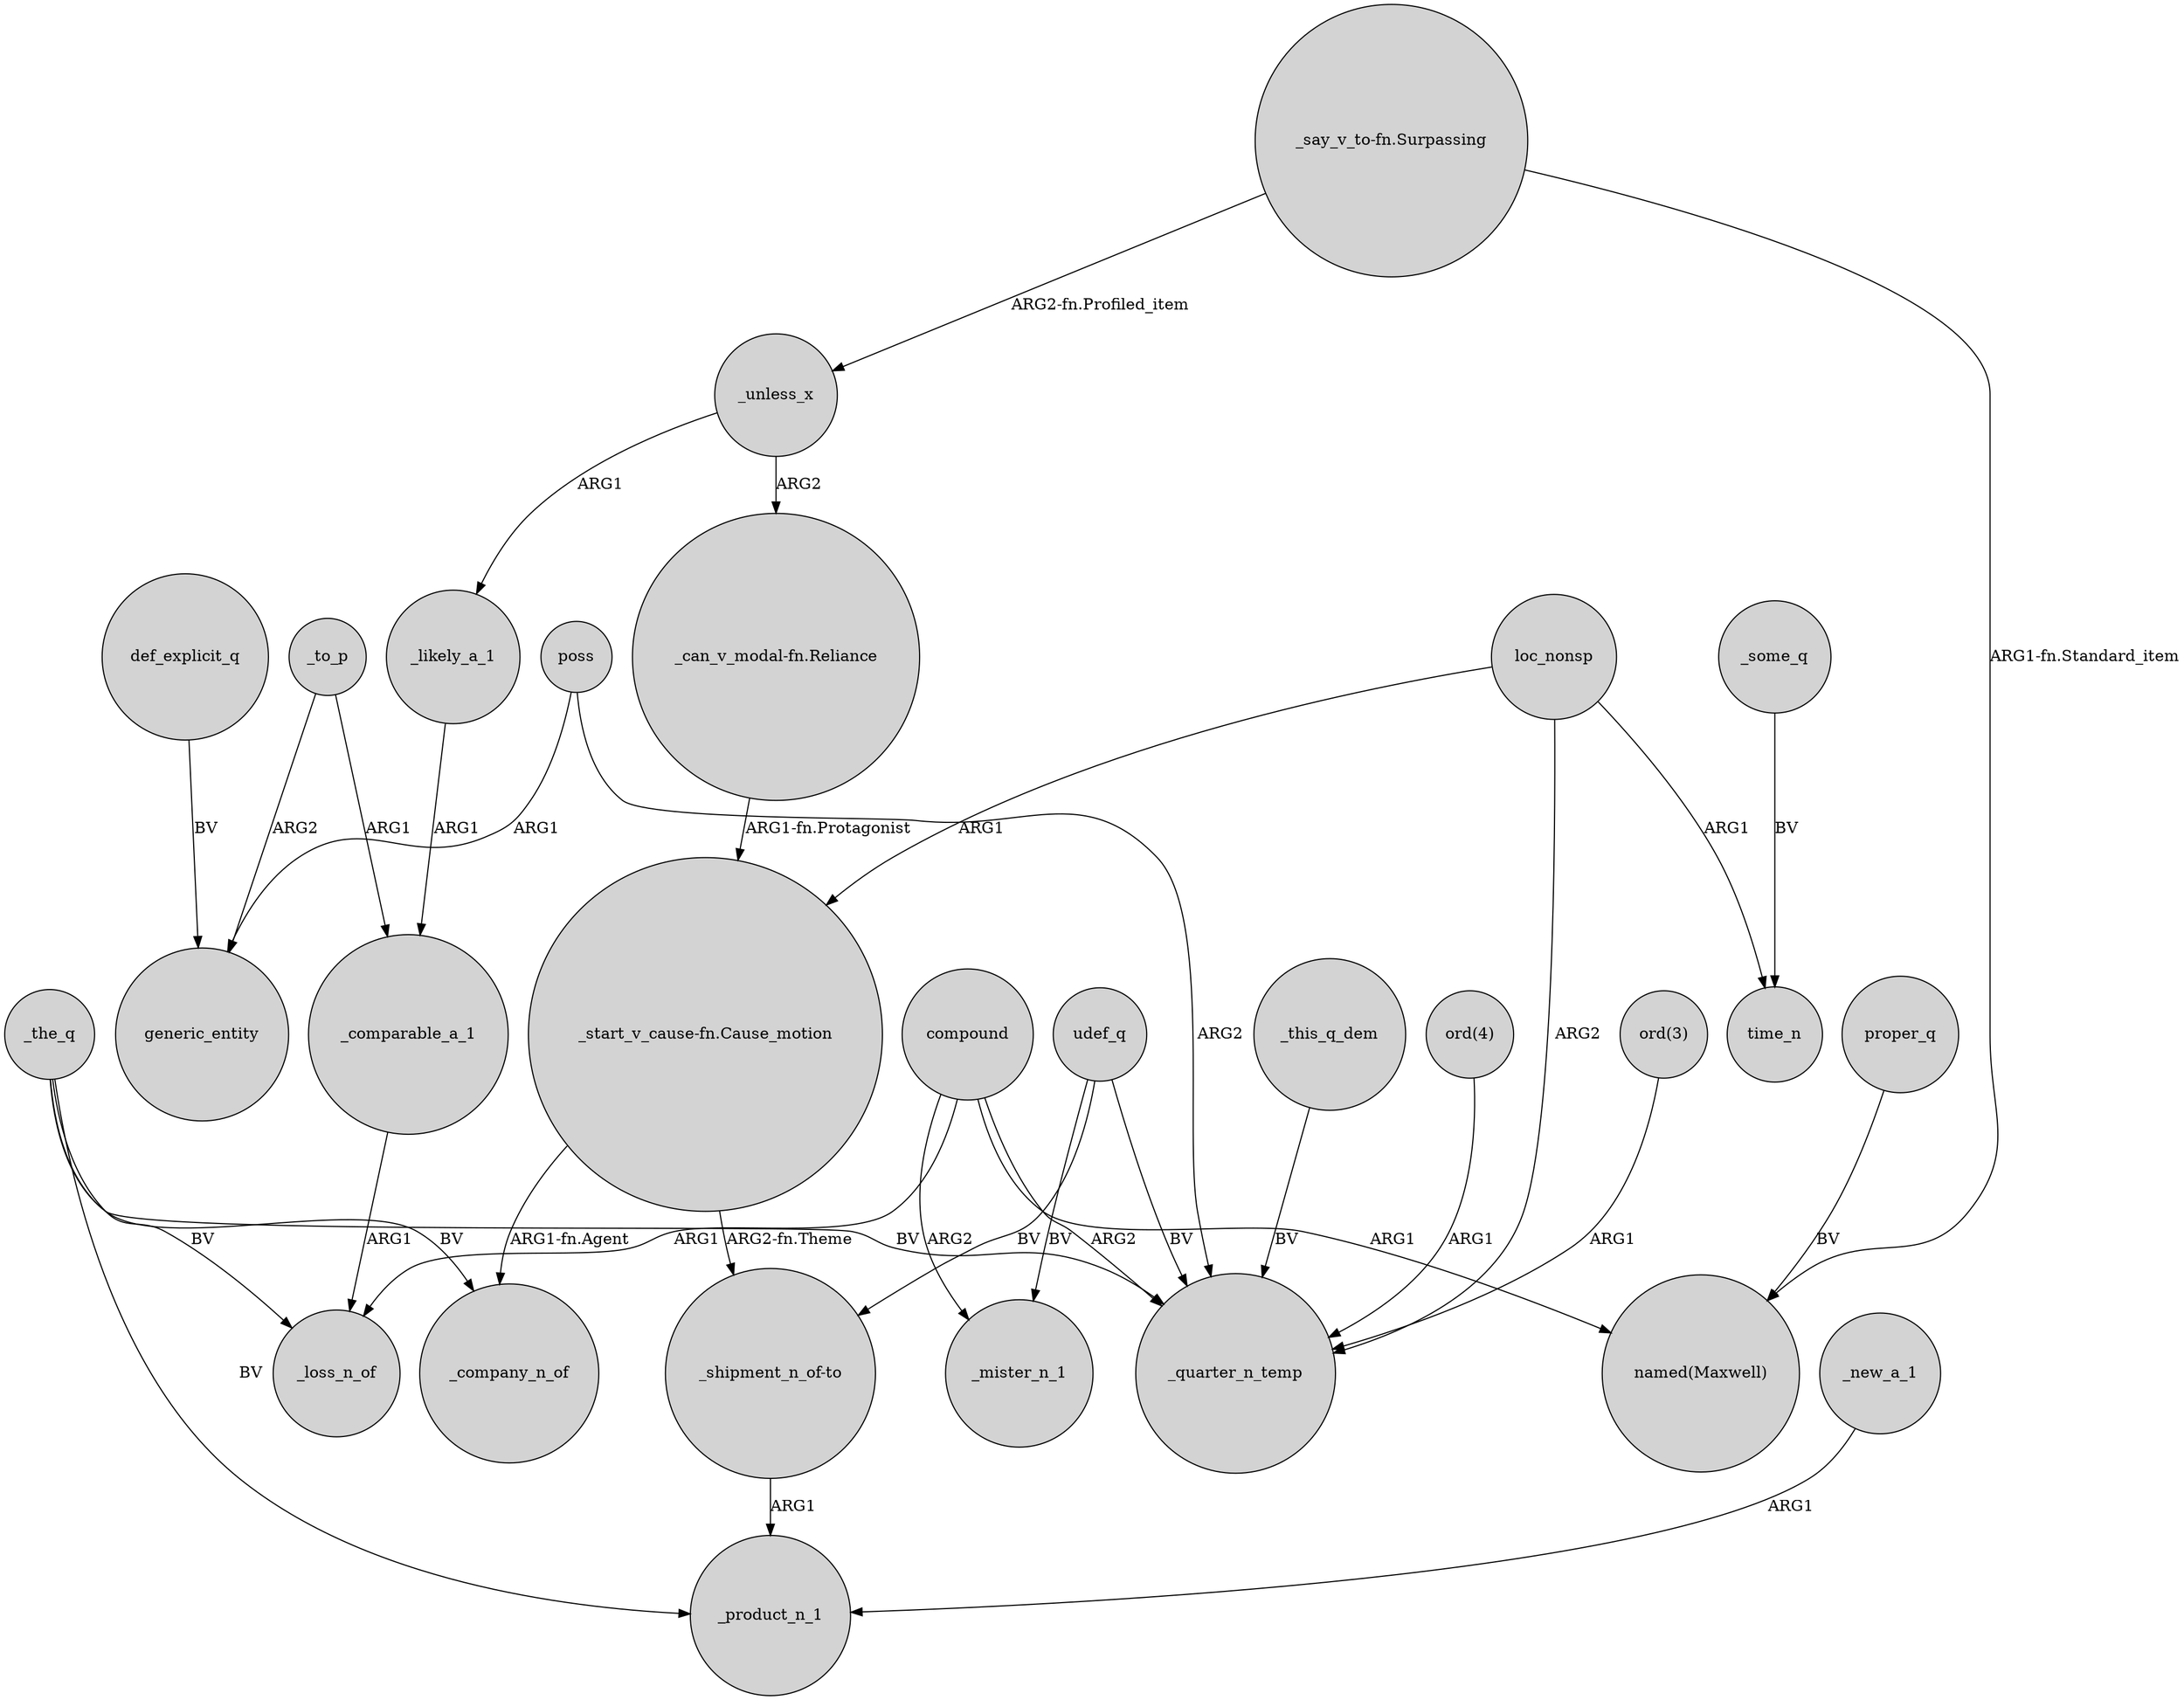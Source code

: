 digraph {
	node [shape=circle style=filled]
	"_can_v_modal-fn.Reliance" -> "_start_v_cause-fn.Cause_motion" [label="ARG1-fn.Protagonist"]
	compound -> _mister_n_1 [label=ARG2]
	_to_p -> generic_entity [label=ARG2]
	def_explicit_q -> generic_entity [label=BV]
	"ord(3)" -> _quarter_n_temp [label=ARG1]
	_the_q -> _loss_n_of [label=BV]
	loc_nonsp -> _quarter_n_temp [label=ARG2]
	_the_q -> _quarter_n_temp [label=BV]
	_the_q -> _product_n_1 [label=BV]
	"_say_v_to-fn.Surpassing" -> _unless_x [label="ARG2-fn.Profiled_item"]
	udef_q -> _mister_n_1 [label=BV]
	poss -> generic_entity [label=ARG1]
	_new_a_1 -> _product_n_1 [label=ARG1]
	_comparable_a_1 -> _loss_n_of [label=ARG1]
	compound -> _loss_n_of [label=ARG1]
	_likely_a_1 -> _comparable_a_1 [label=ARG1]
	compound -> _quarter_n_temp [label=ARG2]
	_some_q -> time_n [label=BV]
	compound -> "named(Maxwell)" [label=ARG1]
	proper_q -> "named(Maxwell)" [label=BV]
	poss -> _quarter_n_temp [label=ARG2]
	"_shipment_n_of-to" -> _product_n_1 [label=ARG1]
	_this_q_dem -> _quarter_n_temp [label=BV]
	"_say_v_to-fn.Surpassing" -> "named(Maxwell)" [label="ARG1-fn.Standard_item"]
	loc_nonsp -> time_n [label=ARG1]
	"ord(4)" -> _quarter_n_temp [label=ARG1]
	udef_q -> _quarter_n_temp [label=BV]
	"_start_v_cause-fn.Cause_motion" -> "_shipment_n_of-to" [label="ARG2-fn.Theme"]
	_unless_x -> _likely_a_1 [label=ARG1]
	_to_p -> _comparable_a_1 [label=ARG1]
	"_start_v_cause-fn.Cause_motion" -> _company_n_of [label="ARG1-fn.Agent"]
	udef_q -> "_shipment_n_of-to" [label=BV]
	_the_q -> _company_n_of [label=BV]
	_unless_x -> "_can_v_modal-fn.Reliance" [label=ARG2]
	loc_nonsp -> "_start_v_cause-fn.Cause_motion" [label=ARG1]
}
